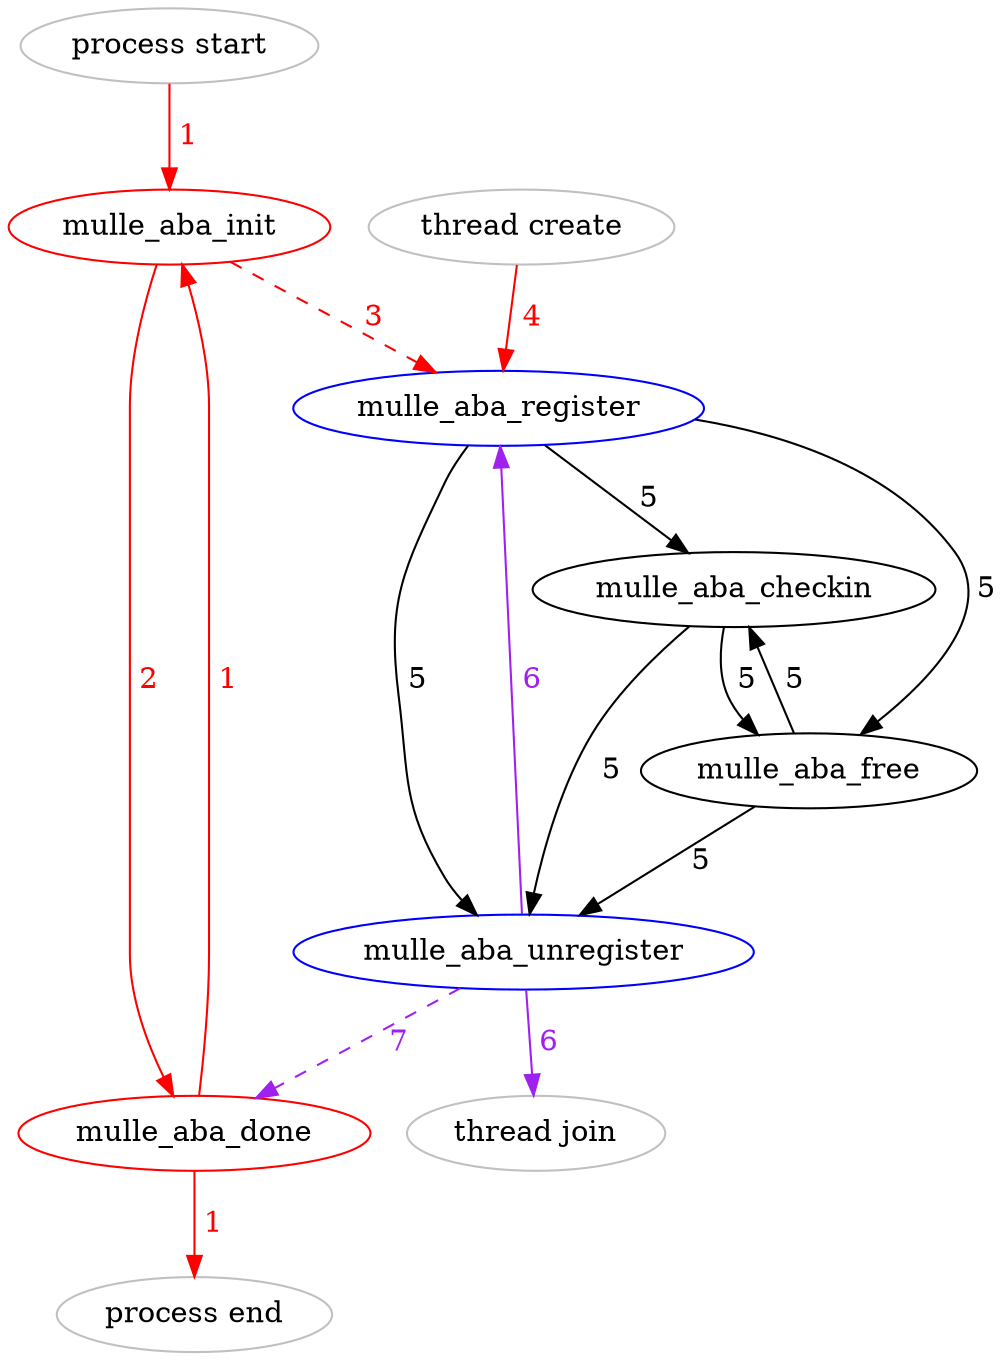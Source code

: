 digraph
{
	"process start"					[color="gray"];
	"process start" -> "mulle_aba_init"		[color="red" label=" 1" fontcolor="red"];

	"mulle_aba_init"				[color="red"];
	"mulle_aba_init" ->  "mulle_aba_register"	[color="red" label=" 3" style="dashed" fontcolor="red"];
	"mulle_aba_init" ->  "mulle_aba_done"		[color="red" label=" 2" fontcolor="red"];

	"mulle_aba_done" 			 	[color="red"];
	"mulle_aba_done" ->  "process end"       	[color="red" label=" 1" fontcolor="red"];
	"mulle_aba_done" ->  "mulle_aba_init"    	[color="red" label=" 1" fontcolor="red"];

	"thread join"					[color="gray"];

	"thread create"					[color="gray"];
	"thread create" ->  "mulle_aba_register" 	[color="red" label=" 4" fontcolor="red"];

	"process end" 		                        [color="gray"];		
	"mulle_aba_register" 			 	[color="blue"];
	"mulle_aba_register" -> "mulle_aba_checkin"	[label=" 5"];
	"mulle_aba_register" -> "mulle_aba_free"	[label=" 5"];
	"mulle_aba_register" -> "mulle_aba_unregister"  [label=" 5"];

	"mulle_aba_free" -> "mulle_aba_checkin"  	[label=" 5"];
	"mulle_aba_free" -> "mulle_aba_unregister"      [label=" 5"];
  
	"mulle_aba_checkin" -> "mulle_aba_free"	 	[label=" 5"];
	"mulle_aba_checkin" -> "mulle_aba_unregister"   [label=" 5"];

	"mulle_aba_unregister" 				[color="blue"];
	"mulle_aba_unregister" -> "mulle_aba_register"	[color="purple" label=" 6" fontcolor="purple"];
	"mulle_aba_unregister" -> "thread join"		[color="purple" label=" 6" fontcolor="purple"];
	"mulle_aba_unregister" -> "mulle_aba_done"	[color="purple" label=" 7" style="dashed" fontcolor="purple"];
}
